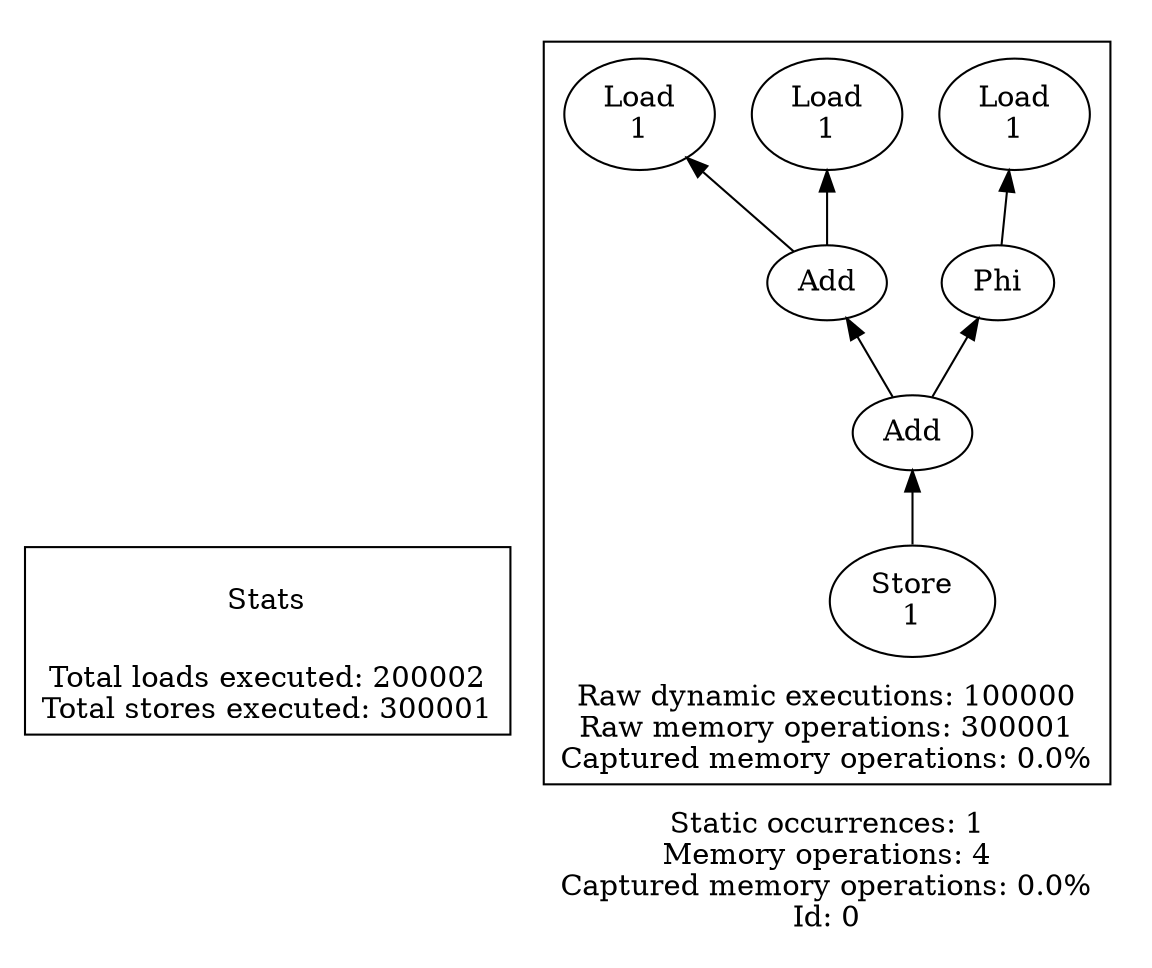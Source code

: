 strict digraph {
rankdir=BT
subgraph {
Stats [shape=plaintext]
cluster=true
label="Total loads executed: 200002\nTotal stores executed: 300001"
}
subgraph {
subgraph {
"0_0_31" [label="Add"]
"0_0_30" [label="Add"]
"0_0_31" -> "0_0_30"
{
rank=min
"0_0_32" [label="Store\n1"]
}
"0_0_32" -> "0_0_31"
"0_0_27" [label="Load\n1"]
"0_0_30" -> "0_0_27"
"0_0_29" [label="Load\n1"]
"0_0_30" -> "0_0_29"
"0_0_25" [label="Phi"]
"0_0_31" -> "0_0_25"
"0_0_21" [label="Load\n1"]
"0_0_25" -> "0_0_21"
cluster=true
label="Raw dynamic executions: 100000\nRaw memory operations: 300001\nCaptured memory operations: 0.0%"
}
cluster=true
penwidth=0
label="Static occurrences: 1\nMemory operations: 4\nCaptured memory operations: 0.0%\nId: 0"
}
}

